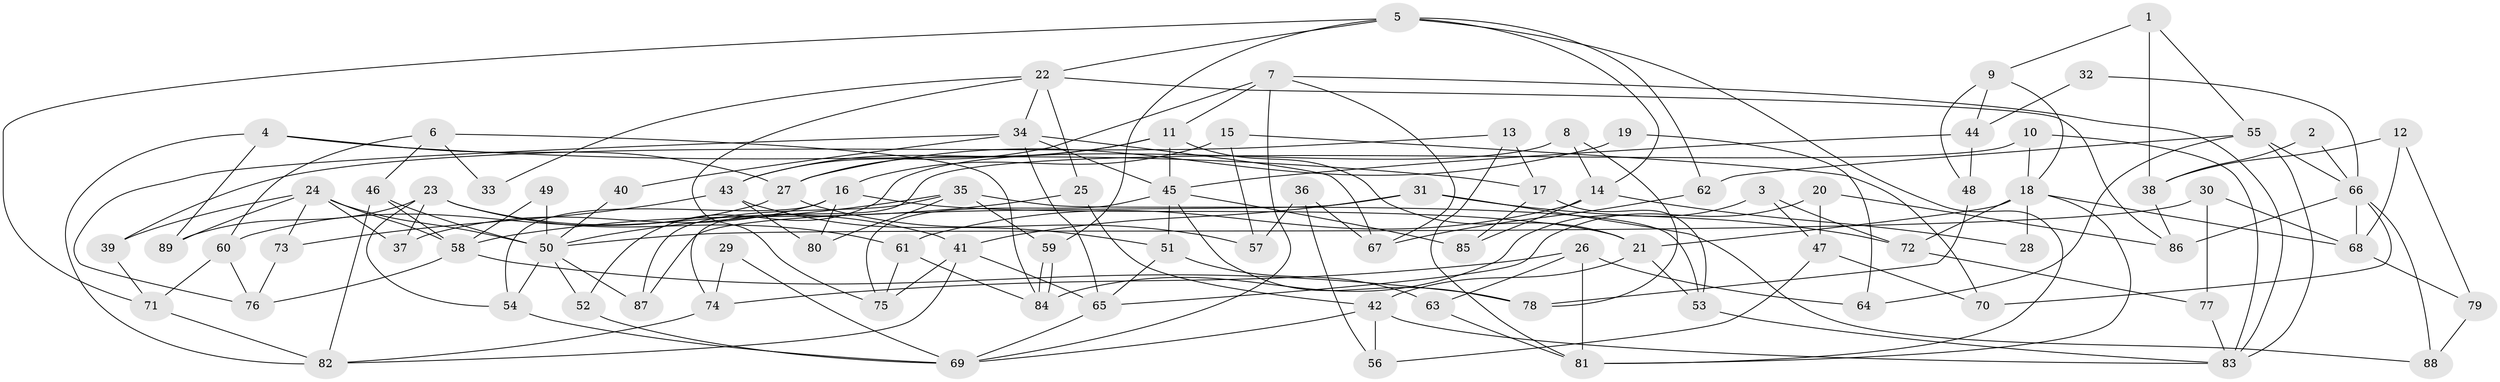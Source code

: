 // Generated by graph-tools (version 1.1) at 2025/15/03/09/25 04:15:03]
// undirected, 89 vertices, 178 edges
graph export_dot {
graph [start="1"]
  node [color=gray90,style=filled];
  1;
  2;
  3;
  4;
  5;
  6;
  7;
  8;
  9;
  10;
  11;
  12;
  13;
  14;
  15;
  16;
  17;
  18;
  19;
  20;
  21;
  22;
  23;
  24;
  25;
  26;
  27;
  28;
  29;
  30;
  31;
  32;
  33;
  34;
  35;
  36;
  37;
  38;
  39;
  40;
  41;
  42;
  43;
  44;
  45;
  46;
  47;
  48;
  49;
  50;
  51;
  52;
  53;
  54;
  55;
  56;
  57;
  58;
  59;
  60;
  61;
  62;
  63;
  64;
  65;
  66;
  67;
  68;
  69;
  70;
  71;
  72;
  73;
  74;
  75;
  76;
  77;
  78;
  79;
  80;
  81;
  82;
  83;
  84;
  85;
  86;
  87;
  88;
  89;
  1 -- 55;
  1 -- 9;
  1 -- 38;
  2 -- 66;
  2 -- 38;
  3 -- 47;
  3 -- 84;
  3 -- 72;
  4 -- 89;
  4 -- 82;
  4 -- 17;
  4 -- 27;
  5 -- 59;
  5 -- 81;
  5 -- 14;
  5 -- 22;
  5 -- 62;
  5 -- 71;
  6 -- 60;
  6 -- 84;
  6 -- 33;
  6 -- 46;
  7 -- 43;
  7 -- 69;
  7 -- 11;
  7 -- 67;
  7 -- 83;
  8 -- 14;
  8 -- 78;
  8 -- 52;
  9 -- 18;
  9 -- 48;
  9 -- 44;
  10 -- 18;
  10 -- 83;
  10 -- 74;
  11 -- 45;
  11 -- 21;
  11 -- 27;
  11 -- 43;
  12 -- 38;
  12 -- 79;
  12 -- 68;
  13 -- 17;
  13 -- 39;
  13 -- 81;
  14 -- 61;
  14 -- 28;
  14 -- 85;
  15 -- 16;
  15 -- 70;
  15 -- 57;
  16 -- 21;
  16 -- 37;
  16 -- 54;
  16 -- 80;
  17 -- 53;
  17 -- 85;
  18 -- 21;
  18 -- 72;
  18 -- 28;
  18 -- 68;
  18 -- 81;
  19 -- 27;
  19 -- 64;
  20 -- 65;
  20 -- 86;
  20 -- 47;
  21 -- 42;
  21 -- 53;
  22 -- 75;
  22 -- 25;
  22 -- 33;
  22 -- 34;
  22 -- 86;
  23 -- 41;
  23 -- 54;
  23 -- 37;
  23 -- 61;
  23 -- 89;
  24 -- 58;
  24 -- 73;
  24 -- 37;
  24 -- 39;
  24 -- 50;
  24 -- 89;
  25 -- 42;
  25 -- 58;
  26 -- 74;
  26 -- 81;
  26 -- 63;
  26 -- 64;
  27 -- 57;
  27 -- 60;
  29 -- 74;
  29 -- 69;
  30 -- 50;
  30 -- 68;
  30 -- 77;
  31 -- 72;
  31 -- 87;
  31 -- 41;
  31 -- 88;
  32 -- 44;
  32 -- 66;
  34 -- 45;
  34 -- 40;
  34 -- 65;
  34 -- 67;
  34 -- 76;
  35 -- 80;
  35 -- 50;
  35 -- 53;
  35 -- 59;
  35 -- 87;
  36 -- 67;
  36 -- 57;
  36 -- 56;
  38 -- 86;
  39 -- 71;
  40 -- 50;
  41 -- 82;
  41 -- 65;
  41 -- 75;
  42 -- 83;
  42 -- 69;
  42 -- 56;
  43 -- 51;
  43 -- 73;
  43 -- 80;
  44 -- 45;
  44 -- 48;
  45 -- 51;
  45 -- 85;
  45 -- 75;
  45 -- 78;
  46 -- 50;
  46 -- 58;
  46 -- 82;
  47 -- 56;
  47 -- 70;
  48 -- 78;
  49 -- 50;
  49 -- 58;
  50 -- 54;
  50 -- 52;
  50 -- 87;
  51 -- 63;
  51 -- 65;
  52 -- 69;
  53 -- 83;
  54 -- 69;
  55 -- 83;
  55 -- 62;
  55 -- 64;
  55 -- 66;
  58 -- 76;
  58 -- 78;
  59 -- 84;
  59 -- 84;
  60 -- 76;
  60 -- 71;
  61 -- 75;
  61 -- 84;
  62 -- 67;
  63 -- 81;
  65 -- 69;
  66 -- 68;
  66 -- 70;
  66 -- 86;
  66 -- 88;
  68 -- 79;
  71 -- 82;
  72 -- 77;
  73 -- 76;
  74 -- 82;
  77 -- 83;
  79 -- 88;
}
